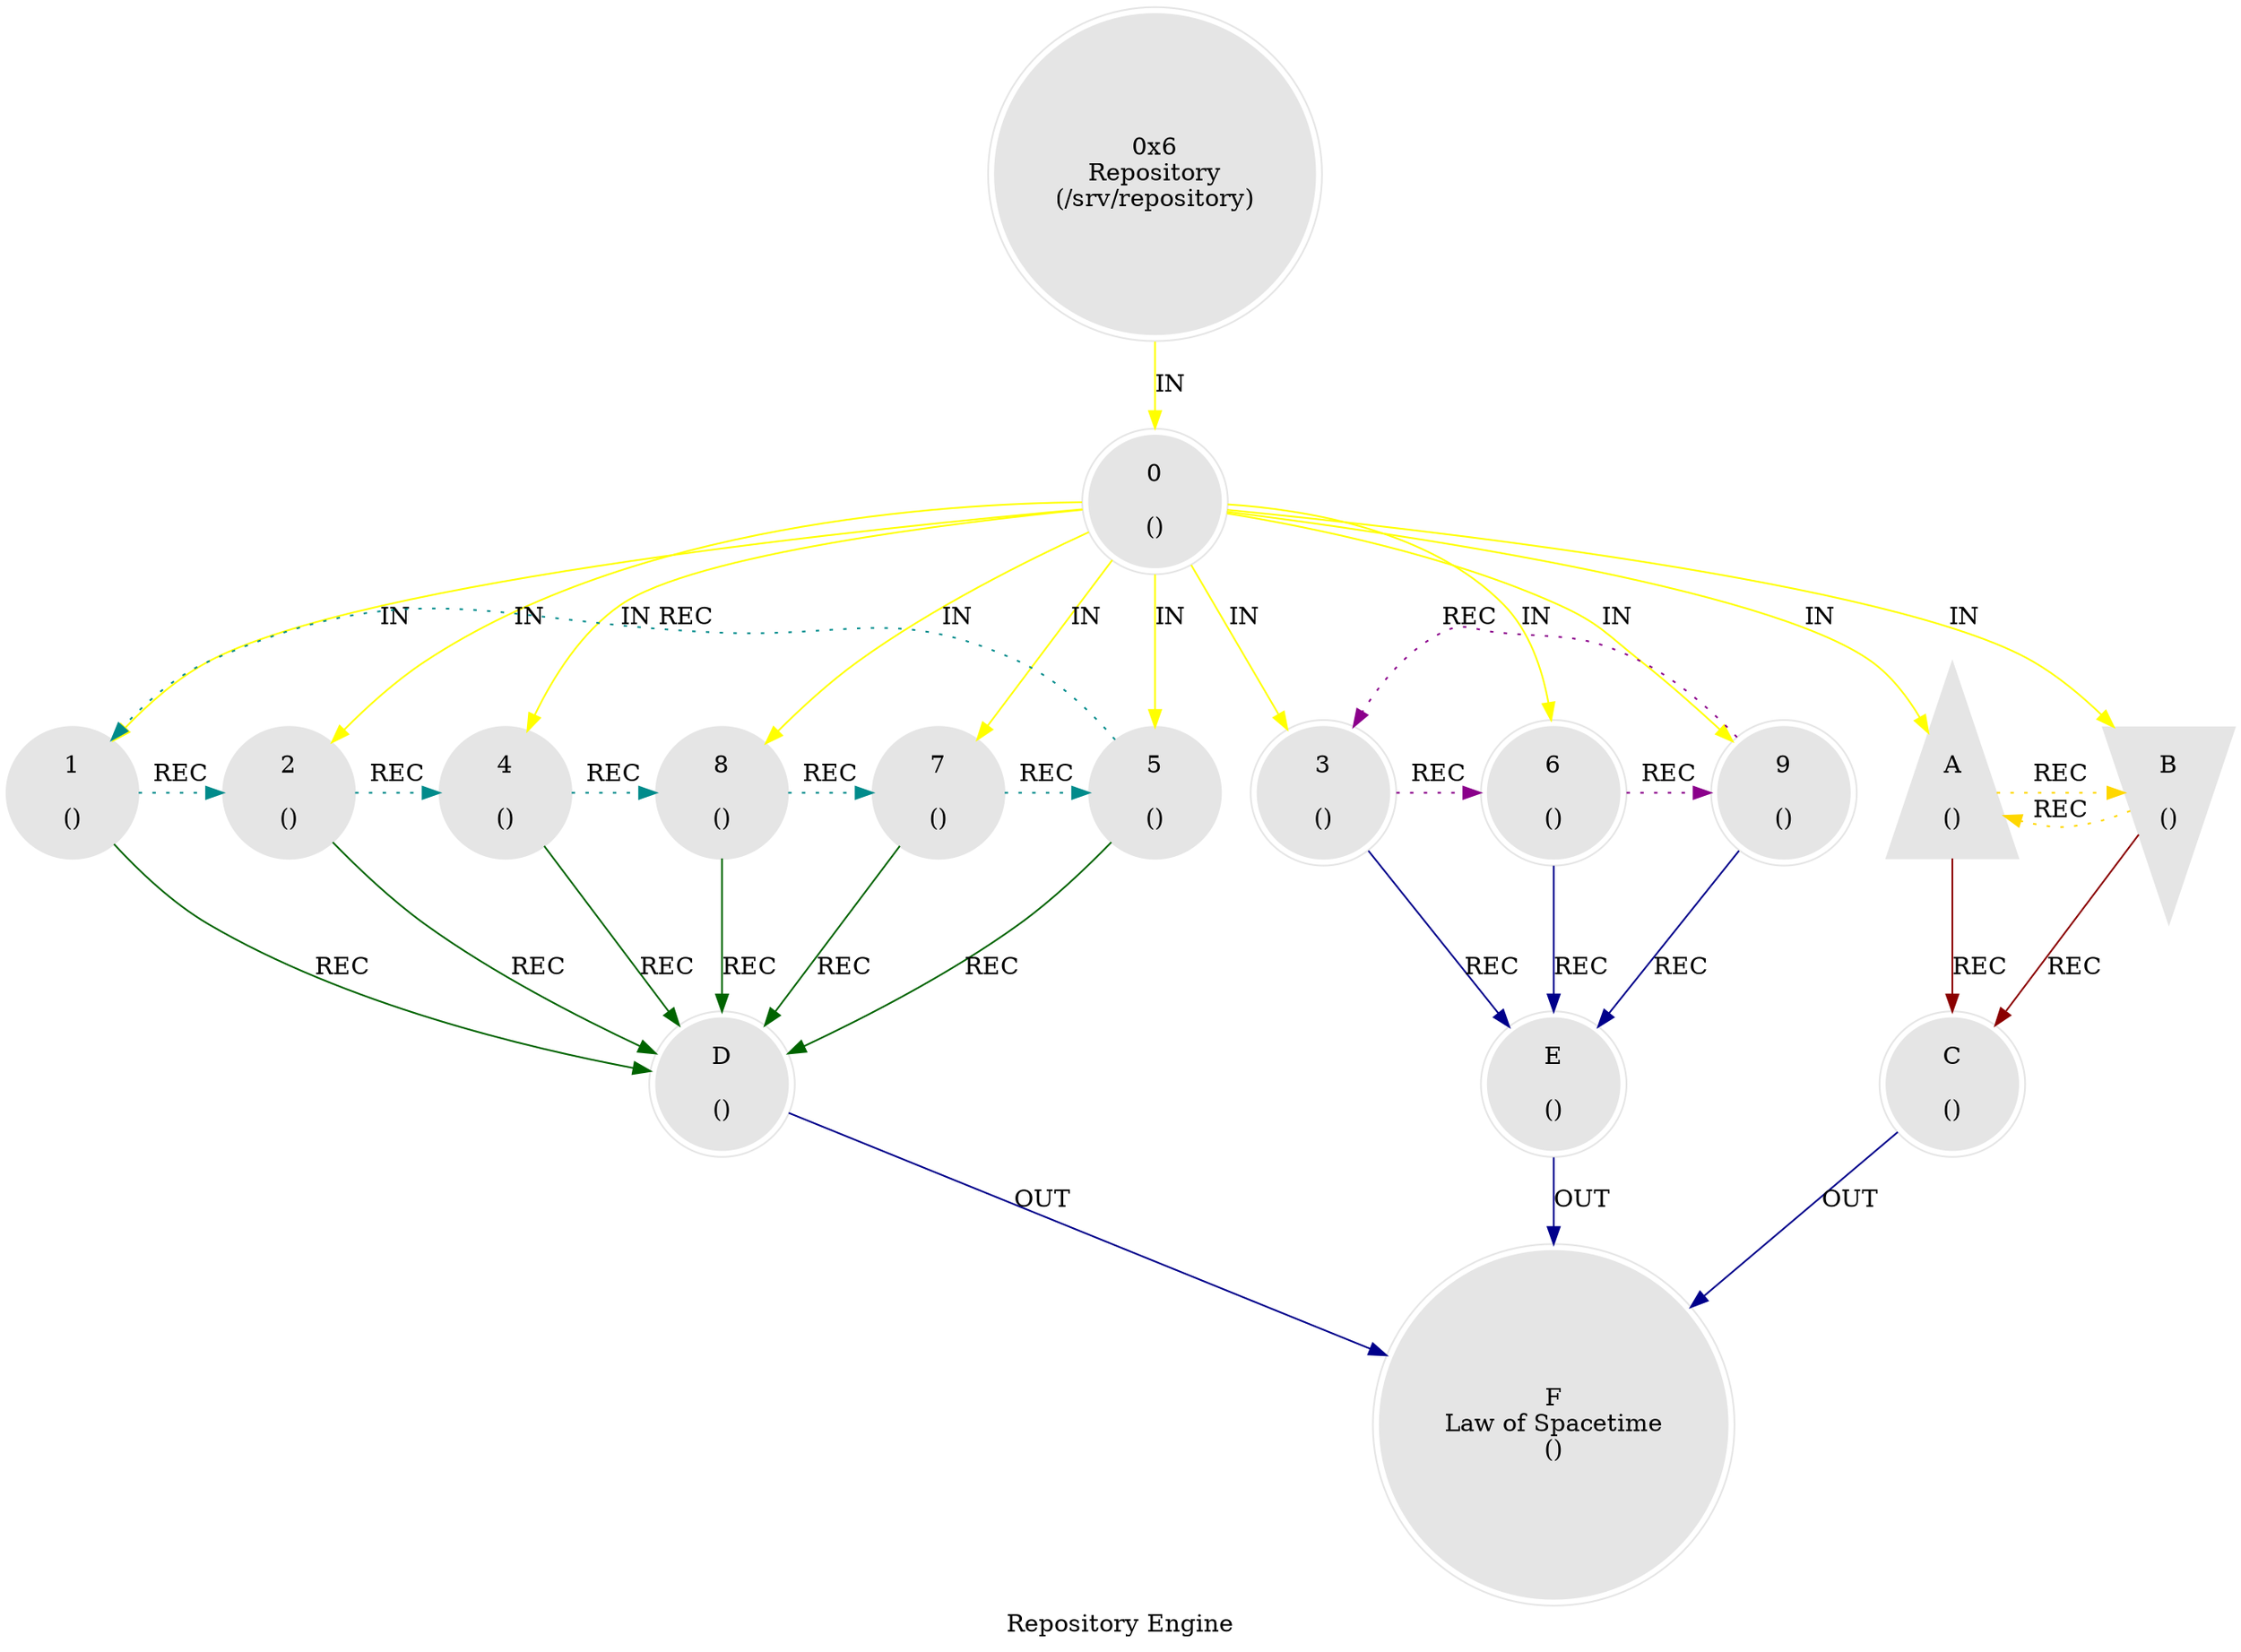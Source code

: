 digraph G {
    label = "Repository Engine";
    style = filled;
    color = red;
    comment = "";
    node [shape = polygon; sides = 6; style = filled; color = grey90;];
    
    spark_6_mythos_t [label = "0x6\nRepository\n(/srv/repository)";shape = doublecircle;];
    
    // The Sacred 3-6-9 (Boundary of Perception).
    // "If you knew the magnificence of 3, 6, and 9, you would have a key to the universe." — Tesla.
    // The 1-2-4-8-7-5 Vortex (Boundary of Comprehension).
    spark_0_repository_t [label = "0\n\n()";shape = doublecircle;comment = "";];
    spark_1_repository_t [label = "1\n\n()";shape = circle;comment = "";];
    spark_2_repository_t [label = "2\n\n()";shape = circle;comment = "";];
    spark_4_repository_t [label = "4\n\n()";shape = circle;comment = "";];
    spark_8_repository_t [label = "8\n\n()";shape = circle;comment = "";];
    spark_7_repository_t [label = "7\n\n()";shape = circle;comment = "";];
    spark_5_repository_t [label = "5\n\n()";shape = circle;comment = "";];
    spark_3_repository_t [label = "3\n\n()";shape = doublecircle;comment = "";];
    spark_6_repository_t [label = "6\n\n()";shape = doublecircle;comment = "";];
    spark_9_repository_t [label = "9\n\n()";shape = doublecircle;comment = "";];
    spark_a_repository_t [label = "A\n\n()";shape = triangle;comment = "";];
    spark_b_repository_t [label = "B\n\n()";shape = invtriangle;comment = "";];
    spark_c_repository_t [label = "C\n\n()";shape = doublecircle;];
    spark_d_repository_t [label = "D\n\n()";shape = doublecircle;];
    spark_e_repository_t [label = "E\n\n()";shape = doublecircle;];
    spark_f_repository_t [label = "F\nLaw of Spacetime\n()";shape = doublecircle;];
    
    // IN = Input
    // OUT = Output
    // REC = Recursion
    spark_6_mythos_t -> spark_0_repository_t -> {spark_a_repository_t spark_b_repository_t spark_1_repository_t spark_2_repository_t spark_3_repository_t spark_4_repository_t spark_5_repository_t spark_6_repository_t spark_7_repository_t spark_8_repository_t spark_9_repository_t} [label = "IN"; color = yellow; comment = "";];
    
    {spark_a_repository_t spark_b_repository_t} -> spark_c_repository_t [label = "REC"; color = darkred; comment = "";];
    {spark_1_repository_t spark_2_repository_t spark_4_repository_t spark_8_repository_t spark_7_repository_t spark_5_repository_t} -> spark_d_repository_t [label = "REC"; color = darkgreen; comment = "";];
    {spark_3_repository_t spark_6_repository_t spark_9_repository_t} -> spark_e_repository_t [label = "REC"; color = darkblue; comment = "";];
    
    spark_1_repository_t -> spark_2_repository_t -> spark_4_repository_t -> spark_8_repository_t -> spark_7_repository_t -> spark_5_repository_t -> spark_1_repository_t [label = "REC"; color = darkcyan; comment = ""; style = dotted; constraint = false;];
    spark_3_repository_t -> spark_6_repository_t -> spark_9_repository_t -> spark_3_repository_t [label = "REC"; color = darkmagenta; comment = ""; style = dotted; constraint = false;];
    spark_a_repository_t -> spark_b_repository_t -> spark_a_repository_t [label = "REC"; color = gold; comment = ""; style = dotted; constraint = false;];
    
    {spark_c_repository_t spark_d_repository_t spark_e_repository_t} -> spark_f_repository_t [label = "OUT"; color = darkblue; comment = "";];
}